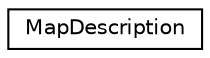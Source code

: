 digraph "Graphical Class Hierarchy"
{
  edge [fontname="Helvetica",fontsize="10",labelfontname="Helvetica",labelfontsize="10"];
  node [fontname="Helvetica",fontsize="10",shape=record];
  rankdir="LR";
  Node1 [label="MapDescription",height=0.2,width=0.4,color="black", fillcolor="white", style="filled",URL="$struct_map_description.html"];
}
